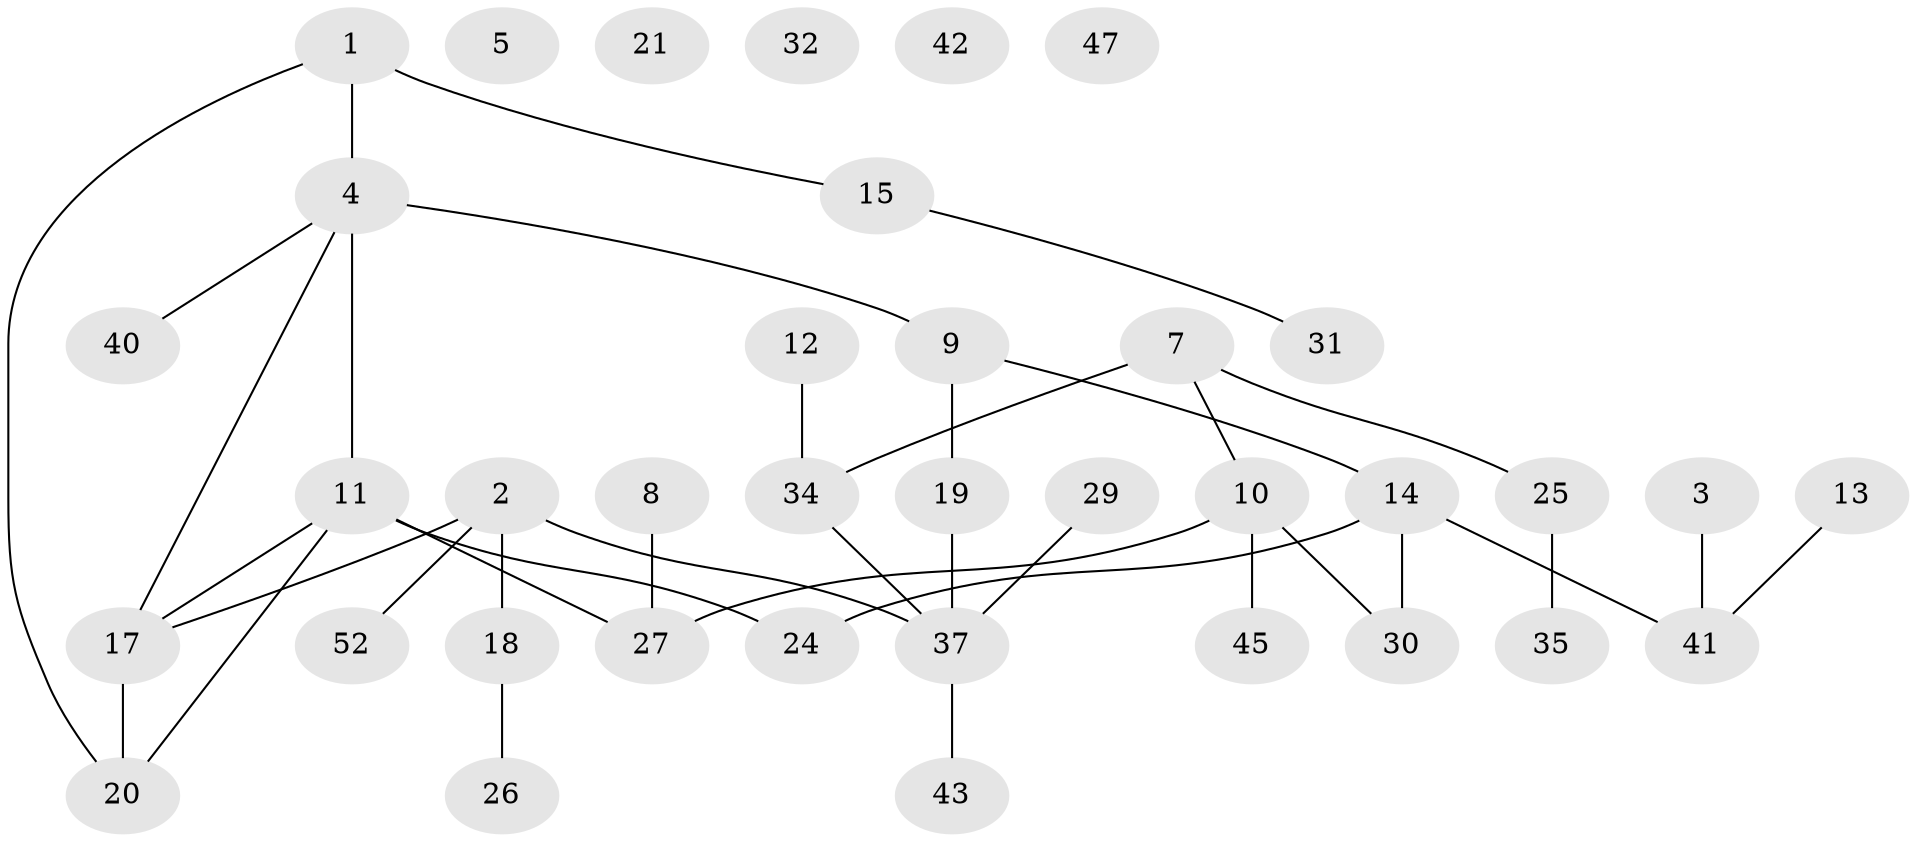 // Generated by graph-tools (version 1.1) at 2025/23/03/03/25 07:23:24]
// undirected, 37 vertices, 38 edges
graph export_dot {
graph [start="1"]
  node [color=gray90,style=filled];
  1 [super="+39"];
  2 [super="+6"];
  3 [super="+55"];
  4 [super="+22"];
  5;
  7 [super="+16"];
  8;
  9 [super="+23"];
  10 [super="+28"];
  11 [super="+49"];
  12;
  13;
  14 [super="+54"];
  15 [super="+44"];
  17 [super="+48"];
  18;
  19 [super="+38"];
  20;
  21;
  24;
  25 [super="+36"];
  26 [super="+56"];
  27 [super="+33"];
  29;
  30;
  31;
  32;
  34 [super="+46"];
  35;
  37 [super="+51"];
  40 [super="+53"];
  41 [super="+50"];
  42;
  43;
  45;
  47;
  52;
  1 -- 15;
  1 -- 4;
  1 -- 20;
  2 -- 18;
  2 -- 37 [weight=2];
  2 -- 52;
  2 -- 17;
  3 -- 41;
  4 -- 9 [weight=2];
  4 -- 11;
  4 -- 40;
  4 -- 17;
  7 -- 25;
  7 -- 34;
  7 -- 10;
  8 -- 27;
  9 -- 14 [weight=2];
  9 -- 19;
  10 -- 27;
  10 -- 30;
  10 -- 45;
  11 -- 24;
  11 -- 17;
  11 -- 20;
  11 -- 27;
  12 -- 34;
  13 -- 41;
  14 -- 30;
  14 -- 41;
  14 -- 24;
  15 -- 31;
  17 -- 20;
  18 -- 26;
  19 -- 37;
  25 -- 35;
  29 -- 37;
  34 -- 37;
  37 -- 43;
}
